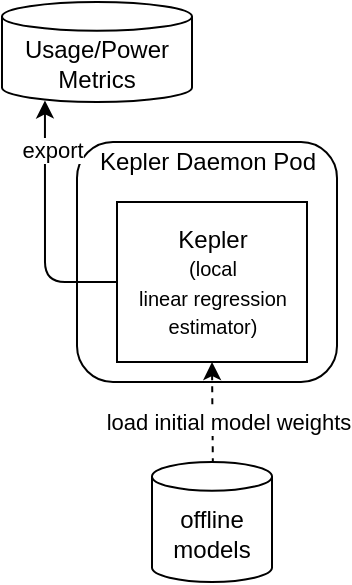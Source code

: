 <mxfile>
    <diagram id="3NsiVjJHeDZEefAaBOOI" name="Page-1">
        <mxGraphModel dx="519" dy="698" grid="1" gridSize="10" guides="1" tooltips="1" connect="1" arrows="1" fold="1" page="1" pageScale="1" pageWidth="850" pageHeight="1100" math="0" shadow="0">
            <root>
                <mxCell id="0"/>
                <mxCell id="1" parent="0"/>
                <mxCell id="9" value="Kepler Daemon Pod&lt;br&gt;&lt;br&gt;&lt;br&gt;&lt;br&gt;&lt;br&gt;&lt;br&gt;&lt;br&gt;&lt;br&gt;" style="rounded=1;whiteSpace=wrap;html=1;" vertex="1" parent="1">
                    <mxGeometry x="192.5" y="710" width="130" height="120" as="geometry"/>
                </mxCell>
                <mxCell id="10" style="edgeStyle=none;html=1;exitX=0;exitY=0.5;exitDx=0;exitDy=0;startArrow=none;startFill=0;endArrow=classic;endFill=1;entryX=0.226;entryY=0.984;entryDx=0;entryDy=0;entryPerimeter=0;" edge="1" parent="1" source="12" target="16">
                    <mxGeometry relative="1" as="geometry">
                        <Array as="points">
                            <mxPoint x="176.5" y="780"/>
                        </Array>
                    </mxGeometry>
                </mxCell>
                <mxCell id="11" value="export" style="edgeLabel;html=1;align=center;verticalAlign=middle;resizable=0;points=[];" vertex="1" connectable="0" parent="10">
                    <mxGeometry x="0.609" y="-3" relative="1" as="geometry">
                        <mxPoint as="offset"/>
                    </mxGeometry>
                </mxCell>
                <mxCell id="12" value="Kepler&lt;font style=&quot;font-size: 10px&quot;&gt;&lt;br&gt;(local &lt;br&gt;linear regression estimator)&lt;/font&gt;" style="rounded=0;whiteSpace=wrap;html=1;" vertex="1" parent="1">
                    <mxGeometry x="212.5" y="740" width="95" height="80" as="geometry"/>
                </mxCell>
                <mxCell id="13" style="edgeStyle=none;html=1;exitX=0.5;exitY=0;exitDx=0;exitDy=0;exitPerimeter=0;entryX=0.5;entryY=1;entryDx=0;entryDy=0;startArrow=none;startFill=0;endArrow=classic;endFill=1;dashed=1;" edge="1" parent="1" source="15" target="12">
                    <mxGeometry relative="1" as="geometry">
                        <Array as="points">
                            <mxPoint x="260.5" y="880"/>
                        </Array>
                    </mxGeometry>
                </mxCell>
                <mxCell id="14" value="load initial model weights" style="edgeLabel;html=1;align=center;verticalAlign=middle;resizable=0;points=[];" vertex="1" connectable="0" parent="13">
                    <mxGeometry x="-0.087" y="-3" relative="1" as="geometry">
                        <mxPoint x="4" y="-8" as="offset"/>
                    </mxGeometry>
                </mxCell>
                <mxCell id="15" value="offline models" style="shape=cylinder3;whiteSpace=wrap;html=1;boundedLbl=1;backgroundOutline=1;size=7.2;" vertex="1" parent="1">
                    <mxGeometry x="230" y="870" width="60" height="60" as="geometry"/>
                </mxCell>
                <mxCell id="16" value="Usage/Power&lt;br&gt;Metrics" style="shape=cylinder3;whiteSpace=wrap;html=1;boundedLbl=1;backgroundOutline=1;size=7.2;" vertex="1" parent="1">
                    <mxGeometry x="155" y="640" width="95" height="50" as="geometry"/>
                </mxCell>
            </root>
        </mxGraphModel>
    </diagram>
</mxfile>
